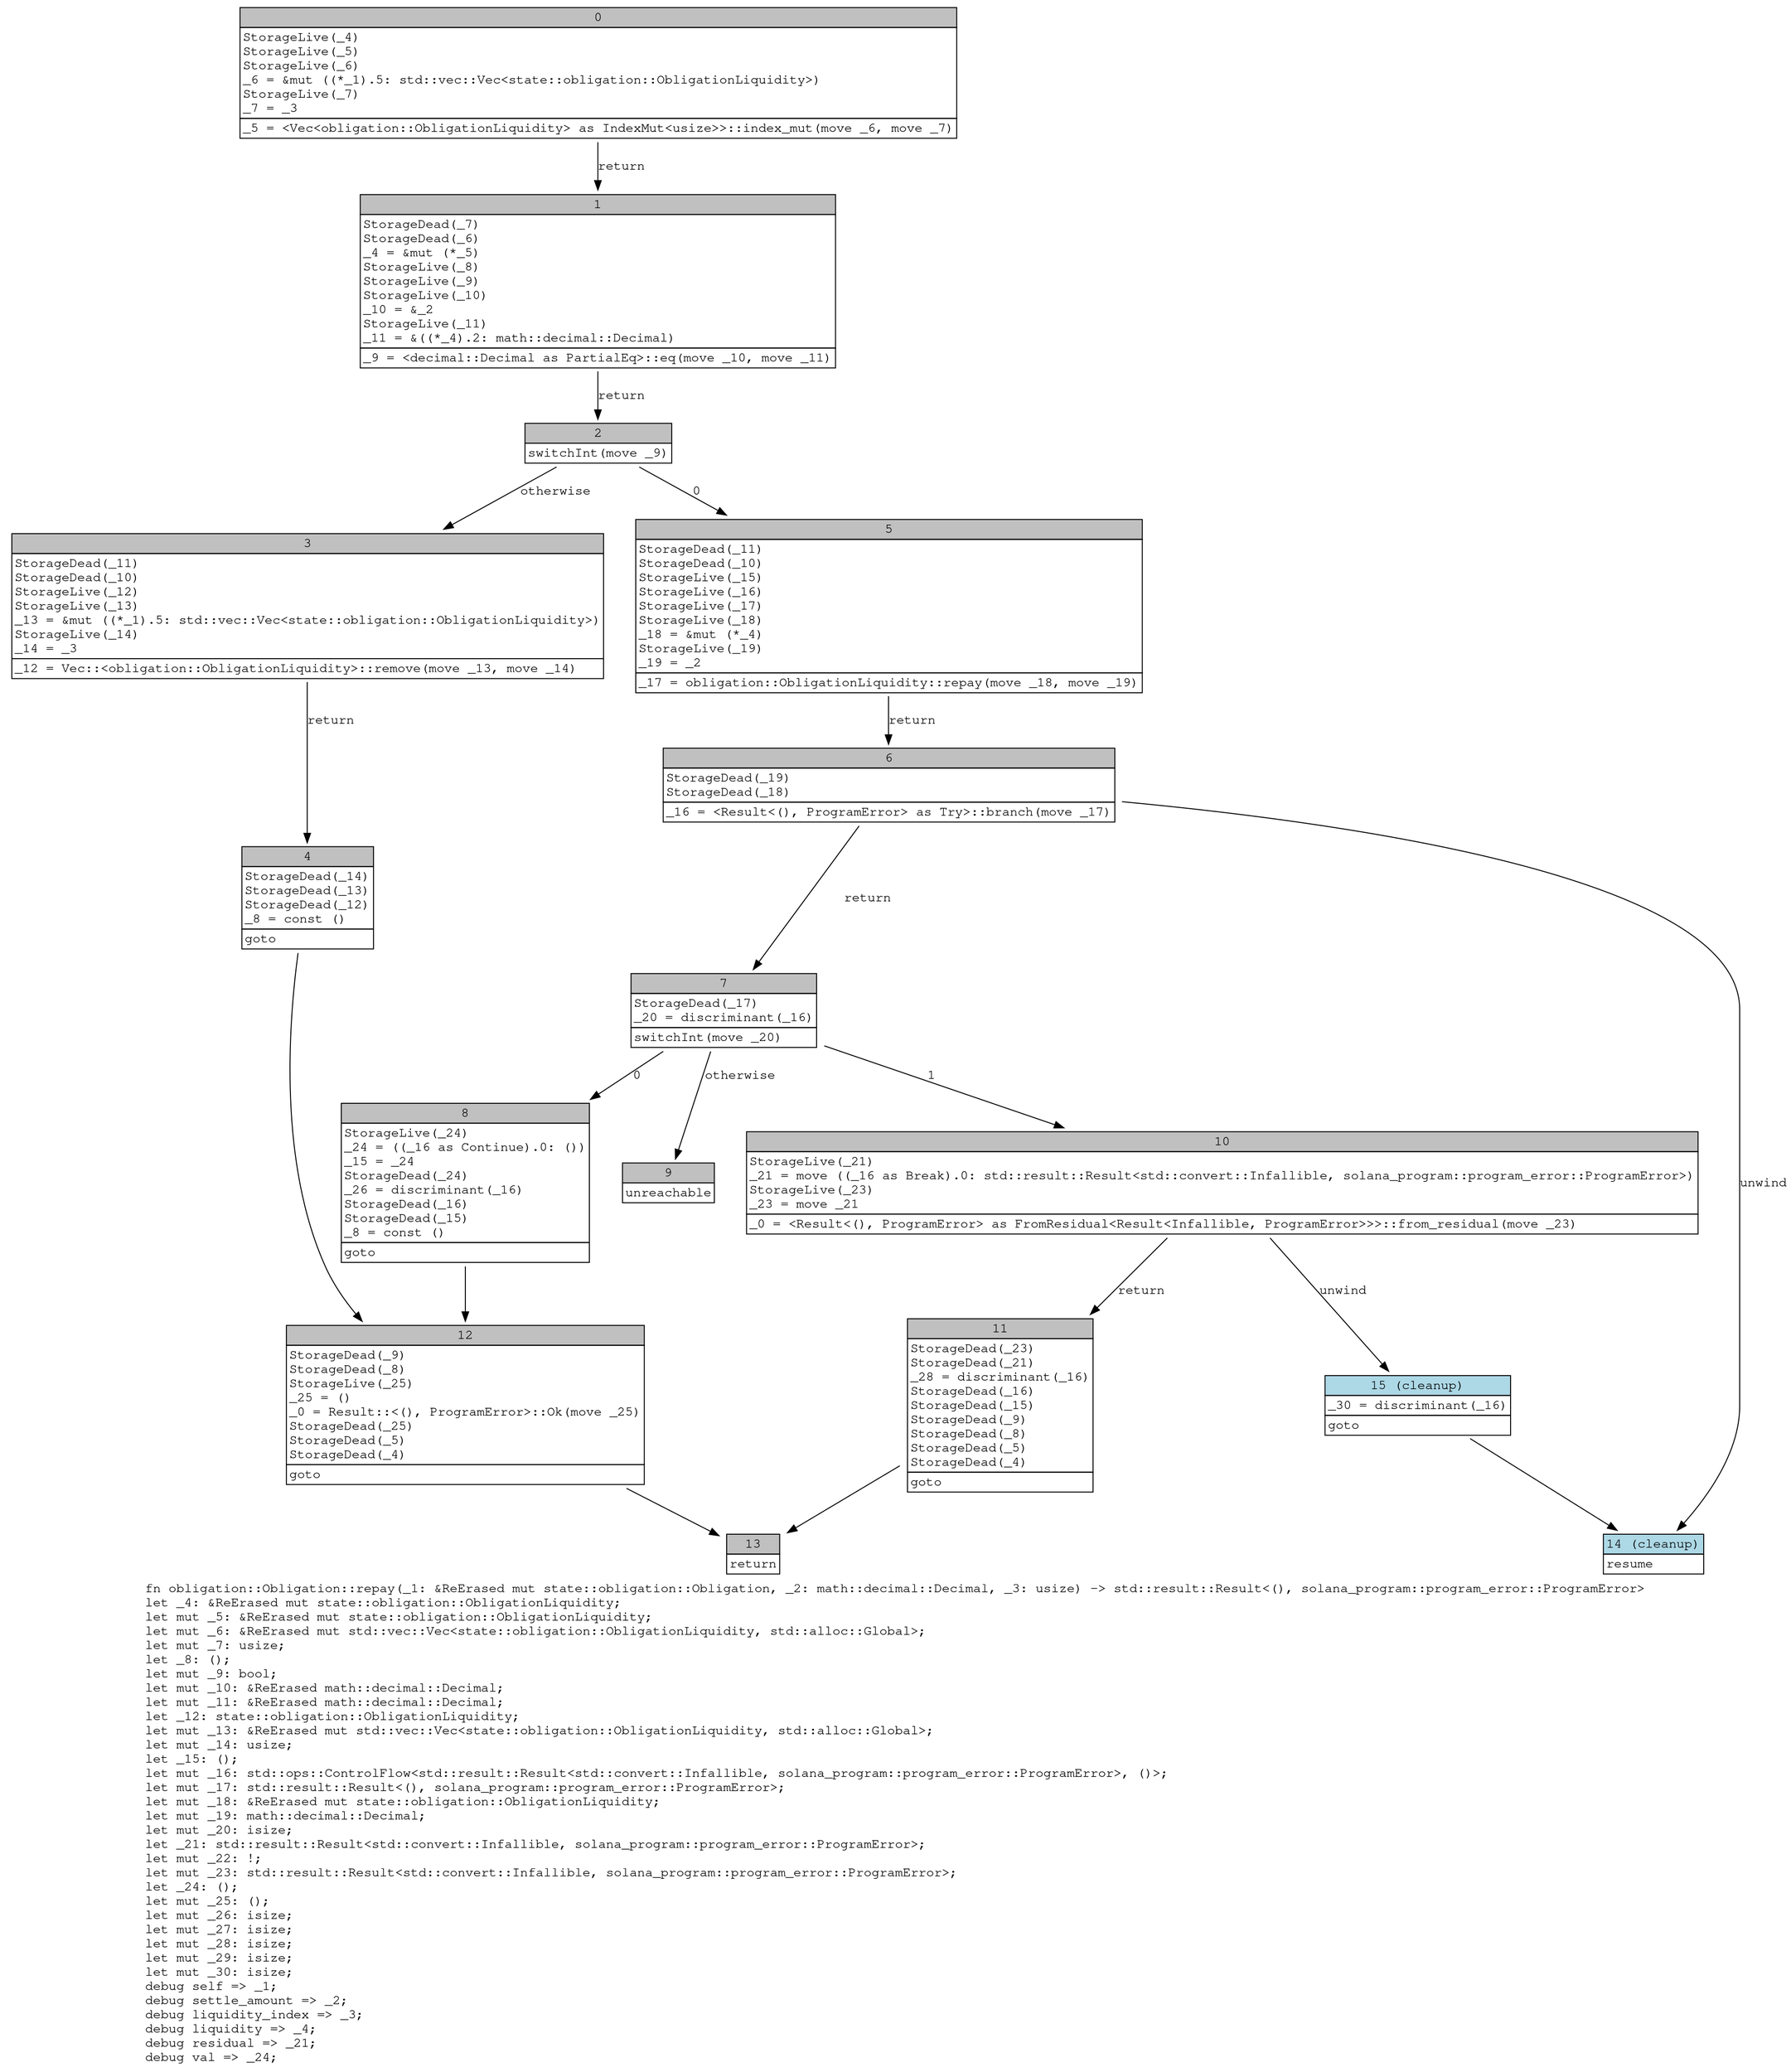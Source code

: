 digraph Mir_0_325 {
    graph [fontname="Courier, monospace"];
    node [fontname="Courier, monospace"];
    edge [fontname="Courier, monospace"];
    label=<fn obligation::Obligation::repay(_1: &amp;ReErased mut state::obligation::Obligation, _2: math::decimal::Decimal, _3: usize) -&gt; std::result::Result&lt;(), solana_program::program_error::ProgramError&gt;<br align="left"/>let _4: &amp;ReErased mut state::obligation::ObligationLiquidity;<br align="left"/>let mut _5: &amp;ReErased mut state::obligation::ObligationLiquidity;<br align="left"/>let mut _6: &amp;ReErased mut std::vec::Vec&lt;state::obligation::ObligationLiquidity, std::alloc::Global&gt;;<br align="left"/>let mut _7: usize;<br align="left"/>let _8: ();<br align="left"/>let mut _9: bool;<br align="left"/>let mut _10: &amp;ReErased math::decimal::Decimal;<br align="left"/>let mut _11: &amp;ReErased math::decimal::Decimal;<br align="left"/>let _12: state::obligation::ObligationLiquidity;<br align="left"/>let mut _13: &amp;ReErased mut std::vec::Vec&lt;state::obligation::ObligationLiquidity, std::alloc::Global&gt;;<br align="left"/>let mut _14: usize;<br align="left"/>let _15: ();<br align="left"/>let mut _16: std::ops::ControlFlow&lt;std::result::Result&lt;std::convert::Infallible, solana_program::program_error::ProgramError&gt;, ()&gt;;<br align="left"/>let mut _17: std::result::Result&lt;(), solana_program::program_error::ProgramError&gt;;<br align="left"/>let mut _18: &amp;ReErased mut state::obligation::ObligationLiquidity;<br align="left"/>let mut _19: math::decimal::Decimal;<br align="left"/>let mut _20: isize;<br align="left"/>let _21: std::result::Result&lt;std::convert::Infallible, solana_program::program_error::ProgramError&gt;;<br align="left"/>let mut _22: !;<br align="left"/>let mut _23: std::result::Result&lt;std::convert::Infallible, solana_program::program_error::ProgramError&gt;;<br align="left"/>let _24: ();<br align="left"/>let mut _25: ();<br align="left"/>let mut _26: isize;<br align="left"/>let mut _27: isize;<br align="left"/>let mut _28: isize;<br align="left"/>let mut _29: isize;<br align="left"/>let mut _30: isize;<br align="left"/>debug self =&gt; _1;<br align="left"/>debug settle_amount =&gt; _2;<br align="left"/>debug liquidity_index =&gt; _3;<br align="left"/>debug liquidity =&gt; _4;<br align="left"/>debug residual =&gt; _21;<br align="left"/>debug val =&gt; _24;<br align="left"/>>;
    bb0__0_325 [shape="none", label=<<table border="0" cellborder="1" cellspacing="0"><tr><td bgcolor="gray" align="center" colspan="1">0</td></tr><tr><td align="left" balign="left">StorageLive(_4)<br/>StorageLive(_5)<br/>StorageLive(_6)<br/>_6 = &amp;mut ((*_1).5: std::vec::Vec&lt;state::obligation::ObligationLiquidity&gt;)<br/>StorageLive(_7)<br/>_7 = _3<br/></td></tr><tr><td align="left">_5 = &lt;Vec&lt;obligation::ObligationLiquidity&gt; as IndexMut&lt;usize&gt;&gt;::index_mut(move _6, move _7)</td></tr></table>>];
    bb1__0_325 [shape="none", label=<<table border="0" cellborder="1" cellspacing="0"><tr><td bgcolor="gray" align="center" colspan="1">1</td></tr><tr><td align="left" balign="left">StorageDead(_7)<br/>StorageDead(_6)<br/>_4 = &amp;mut (*_5)<br/>StorageLive(_8)<br/>StorageLive(_9)<br/>StorageLive(_10)<br/>_10 = &amp;_2<br/>StorageLive(_11)<br/>_11 = &amp;((*_4).2: math::decimal::Decimal)<br/></td></tr><tr><td align="left">_9 = &lt;decimal::Decimal as PartialEq&gt;::eq(move _10, move _11)</td></tr></table>>];
    bb2__0_325 [shape="none", label=<<table border="0" cellborder="1" cellspacing="0"><tr><td bgcolor="gray" align="center" colspan="1">2</td></tr><tr><td align="left">switchInt(move _9)</td></tr></table>>];
    bb3__0_325 [shape="none", label=<<table border="0" cellborder="1" cellspacing="0"><tr><td bgcolor="gray" align="center" colspan="1">3</td></tr><tr><td align="left" balign="left">StorageDead(_11)<br/>StorageDead(_10)<br/>StorageLive(_12)<br/>StorageLive(_13)<br/>_13 = &amp;mut ((*_1).5: std::vec::Vec&lt;state::obligation::ObligationLiquidity&gt;)<br/>StorageLive(_14)<br/>_14 = _3<br/></td></tr><tr><td align="left">_12 = Vec::&lt;obligation::ObligationLiquidity&gt;::remove(move _13, move _14)</td></tr></table>>];
    bb4__0_325 [shape="none", label=<<table border="0" cellborder="1" cellspacing="0"><tr><td bgcolor="gray" align="center" colspan="1">4</td></tr><tr><td align="left" balign="left">StorageDead(_14)<br/>StorageDead(_13)<br/>StorageDead(_12)<br/>_8 = const ()<br/></td></tr><tr><td align="left">goto</td></tr></table>>];
    bb5__0_325 [shape="none", label=<<table border="0" cellborder="1" cellspacing="0"><tr><td bgcolor="gray" align="center" colspan="1">5</td></tr><tr><td align="left" balign="left">StorageDead(_11)<br/>StorageDead(_10)<br/>StorageLive(_15)<br/>StorageLive(_16)<br/>StorageLive(_17)<br/>StorageLive(_18)<br/>_18 = &amp;mut (*_4)<br/>StorageLive(_19)<br/>_19 = _2<br/></td></tr><tr><td align="left">_17 = obligation::ObligationLiquidity::repay(move _18, move _19)</td></tr></table>>];
    bb6__0_325 [shape="none", label=<<table border="0" cellborder="1" cellspacing="0"><tr><td bgcolor="gray" align="center" colspan="1">6</td></tr><tr><td align="left" balign="left">StorageDead(_19)<br/>StorageDead(_18)<br/></td></tr><tr><td align="left">_16 = &lt;Result&lt;(), ProgramError&gt; as Try&gt;::branch(move _17)</td></tr></table>>];
    bb7__0_325 [shape="none", label=<<table border="0" cellborder="1" cellspacing="0"><tr><td bgcolor="gray" align="center" colspan="1">7</td></tr><tr><td align="left" balign="left">StorageDead(_17)<br/>_20 = discriminant(_16)<br/></td></tr><tr><td align="left">switchInt(move _20)</td></tr></table>>];
    bb8__0_325 [shape="none", label=<<table border="0" cellborder="1" cellspacing="0"><tr><td bgcolor="gray" align="center" colspan="1">8</td></tr><tr><td align="left" balign="left">StorageLive(_24)<br/>_24 = ((_16 as Continue).0: ())<br/>_15 = _24<br/>StorageDead(_24)<br/>_26 = discriminant(_16)<br/>StorageDead(_16)<br/>StorageDead(_15)<br/>_8 = const ()<br/></td></tr><tr><td align="left">goto</td></tr></table>>];
    bb9__0_325 [shape="none", label=<<table border="0" cellborder="1" cellspacing="0"><tr><td bgcolor="gray" align="center" colspan="1">9</td></tr><tr><td align="left">unreachable</td></tr></table>>];
    bb10__0_325 [shape="none", label=<<table border="0" cellborder="1" cellspacing="0"><tr><td bgcolor="gray" align="center" colspan="1">10</td></tr><tr><td align="left" balign="left">StorageLive(_21)<br/>_21 = move ((_16 as Break).0: std::result::Result&lt;std::convert::Infallible, solana_program::program_error::ProgramError&gt;)<br/>StorageLive(_23)<br/>_23 = move _21<br/></td></tr><tr><td align="left">_0 = &lt;Result&lt;(), ProgramError&gt; as FromResidual&lt;Result&lt;Infallible, ProgramError&gt;&gt;&gt;::from_residual(move _23)</td></tr></table>>];
    bb11__0_325 [shape="none", label=<<table border="0" cellborder="1" cellspacing="0"><tr><td bgcolor="gray" align="center" colspan="1">11</td></tr><tr><td align="left" balign="left">StorageDead(_23)<br/>StorageDead(_21)<br/>_28 = discriminant(_16)<br/>StorageDead(_16)<br/>StorageDead(_15)<br/>StorageDead(_9)<br/>StorageDead(_8)<br/>StorageDead(_5)<br/>StorageDead(_4)<br/></td></tr><tr><td align="left">goto</td></tr></table>>];
    bb12__0_325 [shape="none", label=<<table border="0" cellborder="1" cellspacing="0"><tr><td bgcolor="gray" align="center" colspan="1">12</td></tr><tr><td align="left" balign="left">StorageDead(_9)<br/>StorageDead(_8)<br/>StorageLive(_25)<br/>_25 = ()<br/>_0 = Result::&lt;(), ProgramError&gt;::Ok(move _25)<br/>StorageDead(_25)<br/>StorageDead(_5)<br/>StorageDead(_4)<br/></td></tr><tr><td align="left">goto</td></tr></table>>];
    bb13__0_325 [shape="none", label=<<table border="0" cellborder="1" cellspacing="0"><tr><td bgcolor="gray" align="center" colspan="1">13</td></tr><tr><td align="left">return</td></tr></table>>];
    bb14__0_325 [shape="none", label=<<table border="0" cellborder="1" cellspacing="0"><tr><td bgcolor="lightblue" align="center" colspan="1">14 (cleanup)</td></tr><tr><td align="left">resume</td></tr></table>>];
    bb15__0_325 [shape="none", label=<<table border="0" cellborder="1" cellspacing="0"><tr><td bgcolor="lightblue" align="center" colspan="1">15 (cleanup)</td></tr><tr><td align="left" balign="left">_30 = discriminant(_16)<br/></td></tr><tr><td align="left">goto</td></tr></table>>];
    bb0__0_325 -> bb1__0_325 [label="return"];
    bb1__0_325 -> bb2__0_325 [label="return"];
    bb2__0_325 -> bb5__0_325 [label="0"];
    bb2__0_325 -> bb3__0_325 [label="otherwise"];
    bb3__0_325 -> bb4__0_325 [label="return"];
    bb4__0_325 -> bb12__0_325 [label=""];
    bb5__0_325 -> bb6__0_325 [label="return"];
    bb6__0_325 -> bb7__0_325 [label="return"];
    bb6__0_325 -> bb14__0_325 [label="unwind"];
    bb7__0_325 -> bb8__0_325 [label="0"];
    bb7__0_325 -> bb10__0_325 [label="1"];
    bb7__0_325 -> bb9__0_325 [label="otherwise"];
    bb8__0_325 -> bb12__0_325 [label=""];
    bb10__0_325 -> bb11__0_325 [label="return"];
    bb10__0_325 -> bb15__0_325 [label="unwind"];
    bb11__0_325 -> bb13__0_325 [label=""];
    bb12__0_325 -> bb13__0_325 [label=""];
    bb15__0_325 -> bb14__0_325 [label=""];
}
